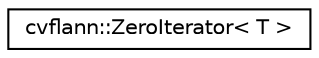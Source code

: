 digraph "Graphical Class Hierarchy"
{
 // LATEX_PDF_SIZE
  edge [fontname="Helvetica",fontsize="10",labelfontname="Helvetica",labelfontsize="10"];
  node [fontname="Helvetica",fontsize="10",shape=record];
  rankdir="LR";
  Node0 [label="cvflann::ZeroIterator\< T \>",height=0.2,width=0.4,color="black", fillcolor="white", style="filled",URL="$structcvflann_1_1_zero_iterator.html",tooltip=" "];
}
